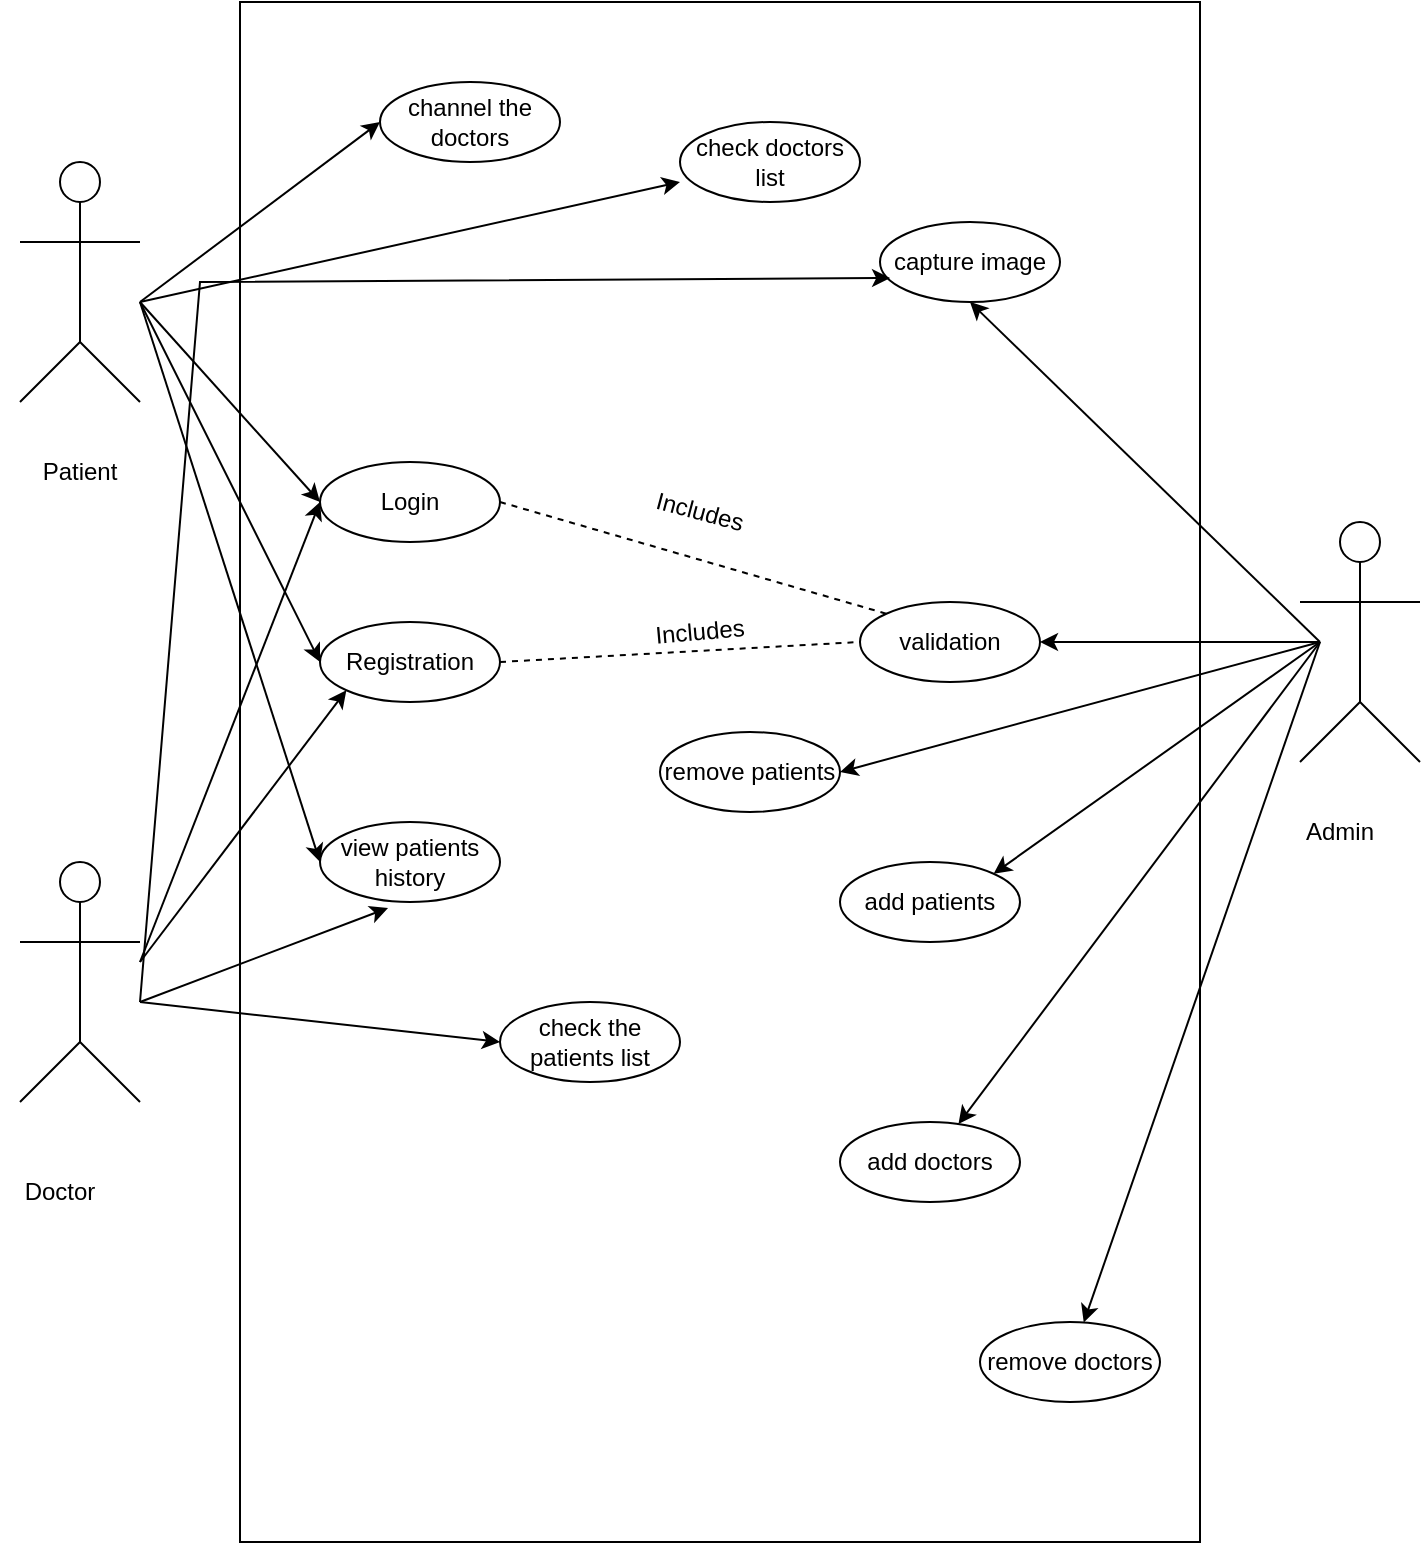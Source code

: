 <mxfile version="21.2.1" type="device">
  <diagram name="Page-1" id="vvM3PbZOgUEViJXbgw5Z">
    <mxGraphModel dx="712" dy="845" grid="1" gridSize="10" guides="1" tooltips="1" connect="1" arrows="1" fold="1" page="1" pageScale="1" pageWidth="850" pageHeight="1100" math="0" shadow="0">
      <root>
        <mxCell id="0" />
        <mxCell id="1" parent="0" />
        <mxCell id="vy2OLrZe60l9LJFTgqZ--2" value="" style="rounded=0;whiteSpace=wrap;html=1;" vertex="1" parent="1">
          <mxGeometry x="160" y="40" width="480" height="770" as="geometry" />
        </mxCell>
        <mxCell id="vy2OLrZe60l9LJFTgqZ--3" value="" style="ellipse;whiteSpace=wrap;html=1;" vertex="1" parent="1">
          <mxGeometry x="70" y="120" width="20" height="20" as="geometry" />
        </mxCell>
        <mxCell id="vy2OLrZe60l9LJFTgqZ--4" value="" style="endArrow=none;html=1;rounded=0;entryX=0.5;entryY=1;entryDx=0;entryDy=0;" edge="1" parent="1" target="vy2OLrZe60l9LJFTgqZ--3">
          <mxGeometry width="50" height="50" relative="1" as="geometry">
            <mxPoint x="80" y="210" as="sourcePoint" />
            <mxPoint x="290" y="380" as="targetPoint" />
          </mxGeometry>
        </mxCell>
        <mxCell id="vy2OLrZe60l9LJFTgqZ--5" value="" style="endArrow=none;html=1;rounded=0;" edge="1" parent="1">
          <mxGeometry width="50" height="50" relative="1" as="geometry">
            <mxPoint x="50" y="160" as="sourcePoint" />
            <mxPoint x="110" y="160" as="targetPoint" />
          </mxGeometry>
        </mxCell>
        <mxCell id="vy2OLrZe60l9LJFTgqZ--6" value="" style="endArrow=none;html=1;rounded=0;" edge="1" parent="1">
          <mxGeometry width="50" height="50" relative="1" as="geometry">
            <mxPoint x="50" y="240" as="sourcePoint" />
            <mxPoint x="110" y="240" as="targetPoint" />
            <Array as="points">
              <mxPoint x="80" y="210" />
            </Array>
          </mxGeometry>
        </mxCell>
        <mxCell id="vy2OLrZe60l9LJFTgqZ--7" value="" style="ellipse;whiteSpace=wrap;html=1;" vertex="1" parent="1">
          <mxGeometry x="70" y="470" width="20" height="20" as="geometry" />
        </mxCell>
        <mxCell id="vy2OLrZe60l9LJFTgqZ--8" value="" style="endArrow=none;html=1;rounded=0;entryX=0.5;entryY=1;entryDx=0;entryDy=0;" edge="1" parent="1" target="vy2OLrZe60l9LJFTgqZ--7">
          <mxGeometry width="50" height="50" relative="1" as="geometry">
            <mxPoint x="80" y="560" as="sourcePoint" />
            <mxPoint x="290" y="730" as="targetPoint" />
          </mxGeometry>
        </mxCell>
        <mxCell id="vy2OLrZe60l9LJFTgqZ--9" value="" style="endArrow=none;html=1;rounded=0;" edge="1" parent="1">
          <mxGeometry width="50" height="50" relative="1" as="geometry">
            <mxPoint x="50" y="510" as="sourcePoint" />
            <mxPoint x="110" y="510" as="targetPoint" />
          </mxGeometry>
        </mxCell>
        <mxCell id="vy2OLrZe60l9LJFTgqZ--10" value="" style="endArrow=none;html=1;rounded=0;" edge="1" parent="1">
          <mxGeometry width="50" height="50" relative="1" as="geometry">
            <mxPoint x="50" y="590" as="sourcePoint" />
            <mxPoint x="110" y="590" as="targetPoint" />
            <Array as="points">
              <mxPoint x="80" y="560" />
            </Array>
          </mxGeometry>
        </mxCell>
        <mxCell id="vy2OLrZe60l9LJFTgqZ--11" value="" style="ellipse;whiteSpace=wrap;html=1;" vertex="1" parent="1">
          <mxGeometry x="710" y="300" width="20" height="20" as="geometry" />
        </mxCell>
        <mxCell id="vy2OLrZe60l9LJFTgqZ--12" value="" style="endArrow=none;html=1;rounded=0;entryX=0.5;entryY=1;entryDx=0;entryDy=0;" edge="1" parent="1" target="vy2OLrZe60l9LJFTgqZ--11">
          <mxGeometry width="50" height="50" relative="1" as="geometry">
            <mxPoint x="720" y="390" as="sourcePoint" />
            <mxPoint x="930" y="560" as="targetPoint" />
          </mxGeometry>
        </mxCell>
        <mxCell id="vy2OLrZe60l9LJFTgqZ--13" value="" style="endArrow=none;html=1;rounded=0;" edge="1" parent="1">
          <mxGeometry width="50" height="50" relative="1" as="geometry">
            <mxPoint x="690" y="340" as="sourcePoint" />
            <mxPoint x="750" y="340" as="targetPoint" />
          </mxGeometry>
        </mxCell>
        <mxCell id="vy2OLrZe60l9LJFTgqZ--14" value="" style="endArrow=none;html=1;rounded=0;" edge="1" parent="1">
          <mxGeometry width="50" height="50" relative="1" as="geometry">
            <mxPoint x="690" y="420" as="sourcePoint" />
            <mxPoint x="750" y="420" as="targetPoint" />
            <Array as="points">
              <mxPoint x="720" y="390" />
            </Array>
          </mxGeometry>
        </mxCell>
        <mxCell id="vy2OLrZe60l9LJFTgqZ--15" value="Patient" style="text;html=1;strokeColor=none;fillColor=none;align=center;verticalAlign=middle;whiteSpace=wrap;rounded=0;" vertex="1" parent="1">
          <mxGeometry x="50" y="260" width="60" height="30" as="geometry" />
        </mxCell>
        <mxCell id="vy2OLrZe60l9LJFTgqZ--16" value="Doctor" style="text;html=1;strokeColor=none;fillColor=none;align=center;verticalAlign=middle;whiteSpace=wrap;rounded=0;" vertex="1" parent="1">
          <mxGeometry x="40" y="620" width="60" height="30" as="geometry" />
        </mxCell>
        <mxCell id="vy2OLrZe60l9LJFTgqZ--17" value="Admin" style="text;html=1;strokeColor=none;fillColor=none;align=center;verticalAlign=middle;whiteSpace=wrap;rounded=0;" vertex="1" parent="1">
          <mxGeometry x="680" y="440" width="60" height="30" as="geometry" />
        </mxCell>
        <mxCell id="vy2OLrZe60l9LJFTgqZ--18" value="Registration" style="ellipse;whiteSpace=wrap;html=1;" vertex="1" parent="1">
          <mxGeometry x="200" y="350" width="90" height="40" as="geometry" />
        </mxCell>
        <mxCell id="vy2OLrZe60l9LJFTgqZ--20" value="Login" style="ellipse;whiteSpace=wrap;html=1;" vertex="1" parent="1">
          <mxGeometry x="200" y="270" width="90" height="40" as="geometry" />
        </mxCell>
        <mxCell id="vy2OLrZe60l9LJFTgqZ--21" value="validation" style="ellipse;whiteSpace=wrap;html=1;" vertex="1" parent="1">
          <mxGeometry x="470" y="340" width="90" height="40" as="geometry" />
        </mxCell>
        <mxCell id="vy2OLrZe60l9LJFTgqZ--22" value="" style="endArrow=classic;html=1;rounded=0;entryX=0;entryY=0.5;entryDx=0;entryDy=0;" edge="1" parent="1" target="vy2OLrZe60l9LJFTgqZ--20">
          <mxGeometry width="50" height="50" relative="1" as="geometry">
            <mxPoint x="110" y="190" as="sourcePoint" />
            <mxPoint x="400" y="410" as="targetPoint" />
          </mxGeometry>
        </mxCell>
        <mxCell id="vy2OLrZe60l9LJFTgqZ--23" value="" style="endArrow=classic;html=1;rounded=0;entryX=0;entryY=0.5;entryDx=0;entryDy=0;" edge="1" parent="1" target="vy2OLrZe60l9LJFTgqZ--18">
          <mxGeometry width="50" height="50" relative="1" as="geometry">
            <mxPoint x="110" y="190" as="sourcePoint" />
            <mxPoint x="400" y="410" as="targetPoint" />
          </mxGeometry>
        </mxCell>
        <mxCell id="vy2OLrZe60l9LJFTgqZ--24" value="" style="endArrow=none;dashed=1;html=1;rounded=0;exitX=1;exitY=0.5;exitDx=0;exitDy=0;entryX=0;entryY=0.5;entryDx=0;entryDy=0;" edge="1" parent="1" source="vy2OLrZe60l9LJFTgqZ--18" target="vy2OLrZe60l9LJFTgqZ--21">
          <mxGeometry width="50" height="50" relative="1" as="geometry">
            <mxPoint x="350" y="460" as="sourcePoint" />
            <mxPoint x="400" y="410" as="targetPoint" />
          </mxGeometry>
        </mxCell>
        <mxCell id="vy2OLrZe60l9LJFTgqZ--25" value="" style="endArrow=classic;html=1;rounded=0;entryX=1;entryY=0.5;entryDx=0;entryDy=0;" edge="1" parent="1" target="vy2OLrZe60l9LJFTgqZ--21">
          <mxGeometry width="50" height="50" relative="1" as="geometry">
            <mxPoint x="700" y="360" as="sourcePoint" />
            <mxPoint x="400" y="410" as="targetPoint" />
          </mxGeometry>
        </mxCell>
        <mxCell id="vy2OLrZe60l9LJFTgqZ--26" value="" style="endArrow=none;dashed=1;html=1;rounded=0;exitX=1;exitY=0.5;exitDx=0;exitDy=0;entryX=0;entryY=0;entryDx=0;entryDy=0;" edge="1" parent="1" source="vy2OLrZe60l9LJFTgqZ--20" target="vy2OLrZe60l9LJFTgqZ--21">
          <mxGeometry width="50" height="50" relative="1" as="geometry">
            <mxPoint x="350" y="460" as="sourcePoint" />
            <mxPoint x="400" y="410" as="targetPoint" />
          </mxGeometry>
        </mxCell>
        <mxCell id="vy2OLrZe60l9LJFTgqZ--27" value="Includes" style="text;html=1;strokeColor=none;fillColor=none;align=center;verticalAlign=middle;whiteSpace=wrap;rounded=0;rotation=15;" vertex="1" parent="1">
          <mxGeometry x="360" y="280" width="60" height="30" as="geometry" />
        </mxCell>
        <mxCell id="vy2OLrZe60l9LJFTgqZ--28" value="Includes" style="text;html=1;strokeColor=none;fillColor=none;align=center;verticalAlign=middle;whiteSpace=wrap;rounded=0;rotation=-5;" vertex="1" parent="1">
          <mxGeometry x="360" y="340" width="60" height="30" as="geometry" />
        </mxCell>
        <mxCell id="vy2OLrZe60l9LJFTgqZ--29" value="view patients history" style="ellipse;whiteSpace=wrap;html=1;" vertex="1" parent="1">
          <mxGeometry x="200" y="450" width="90" height="40" as="geometry" />
        </mxCell>
        <mxCell id="vy2OLrZe60l9LJFTgqZ--30" value="" style="endArrow=classic;html=1;rounded=0;entryX=0;entryY=0.5;entryDx=0;entryDy=0;" edge="1" parent="1" target="vy2OLrZe60l9LJFTgqZ--29">
          <mxGeometry width="50" height="50" relative="1" as="geometry">
            <mxPoint x="110" y="190" as="sourcePoint" />
            <mxPoint x="400" y="400" as="targetPoint" />
          </mxGeometry>
        </mxCell>
        <mxCell id="vy2OLrZe60l9LJFTgqZ--31" value="" style="endArrow=classic;html=1;rounded=0;entryX=0;entryY=0.5;entryDx=0;entryDy=0;" edge="1" parent="1" target="vy2OLrZe60l9LJFTgqZ--20">
          <mxGeometry width="50" height="50" relative="1" as="geometry">
            <mxPoint x="110" y="520" as="sourcePoint" />
            <mxPoint x="400" y="400" as="targetPoint" />
          </mxGeometry>
        </mxCell>
        <mxCell id="vy2OLrZe60l9LJFTgqZ--32" value="" style="endArrow=classic;html=1;rounded=0;entryX=0;entryY=1;entryDx=0;entryDy=0;" edge="1" parent="1" target="vy2OLrZe60l9LJFTgqZ--18">
          <mxGeometry width="50" height="50" relative="1" as="geometry">
            <mxPoint x="110" y="520" as="sourcePoint" />
            <mxPoint x="400" y="400" as="targetPoint" />
          </mxGeometry>
        </mxCell>
        <mxCell id="vy2OLrZe60l9LJFTgqZ--33" value="" style="endArrow=classic;html=1;rounded=0;entryX=0.378;entryY=1.075;entryDx=0;entryDy=0;entryPerimeter=0;" edge="1" parent="1" target="vy2OLrZe60l9LJFTgqZ--29">
          <mxGeometry width="50" height="50" relative="1" as="geometry">
            <mxPoint x="110" y="540" as="sourcePoint" />
            <mxPoint x="400" y="400" as="targetPoint" />
          </mxGeometry>
        </mxCell>
        <mxCell id="vy2OLrZe60l9LJFTgqZ--34" value="capture image" style="ellipse;whiteSpace=wrap;html=1;" vertex="1" parent="1">
          <mxGeometry x="480" y="150" width="90" height="40" as="geometry" />
        </mxCell>
        <mxCell id="vy2OLrZe60l9LJFTgqZ--35" value="" style="endArrow=classic;html=1;rounded=0;entryX=0.5;entryY=1;entryDx=0;entryDy=0;" edge="1" parent="1" target="vy2OLrZe60l9LJFTgqZ--34">
          <mxGeometry width="50" height="50" relative="1" as="geometry">
            <mxPoint x="700" y="360" as="sourcePoint" />
            <mxPoint x="400" y="400" as="targetPoint" />
          </mxGeometry>
        </mxCell>
        <mxCell id="vy2OLrZe60l9LJFTgqZ--36" value="" style="endArrow=classic;html=1;rounded=0;entryX=0.056;entryY=0.7;entryDx=0;entryDy=0;entryPerimeter=0;" edge="1" parent="1" target="vy2OLrZe60l9LJFTgqZ--34">
          <mxGeometry width="50" height="50" relative="1" as="geometry">
            <mxPoint x="110" y="540" as="sourcePoint" />
            <mxPoint x="400" y="400" as="targetPoint" />
            <Array as="points">
              <mxPoint x="140" y="180" />
            </Array>
          </mxGeometry>
        </mxCell>
        <mxCell id="vy2OLrZe60l9LJFTgqZ--37" value="channel the doctors" style="ellipse;whiteSpace=wrap;html=1;" vertex="1" parent="1">
          <mxGeometry x="230" y="80" width="90" height="40" as="geometry" />
        </mxCell>
        <mxCell id="vy2OLrZe60l9LJFTgqZ--38" value="" style="endArrow=classic;html=1;rounded=0;entryX=0;entryY=0.5;entryDx=0;entryDy=0;" edge="1" parent="1" target="vy2OLrZe60l9LJFTgqZ--37">
          <mxGeometry width="50" height="50" relative="1" as="geometry">
            <mxPoint x="110" y="190" as="sourcePoint" />
            <mxPoint x="400" y="400" as="targetPoint" />
          </mxGeometry>
        </mxCell>
        <mxCell id="vy2OLrZe60l9LJFTgqZ--39" value="check the patients list" style="ellipse;whiteSpace=wrap;html=1;" vertex="1" parent="1">
          <mxGeometry x="290" y="540" width="90" height="40" as="geometry" />
        </mxCell>
        <mxCell id="vy2OLrZe60l9LJFTgqZ--40" value="" style="endArrow=classic;html=1;rounded=0;entryX=0;entryY=0.5;entryDx=0;entryDy=0;" edge="1" parent="1" target="vy2OLrZe60l9LJFTgqZ--39">
          <mxGeometry width="50" height="50" relative="1" as="geometry">
            <mxPoint x="110" y="540" as="sourcePoint" />
            <mxPoint x="400" y="390" as="targetPoint" />
          </mxGeometry>
        </mxCell>
        <mxCell id="vy2OLrZe60l9LJFTgqZ--41" value="add patients" style="ellipse;whiteSpace=wrap;html=1;" vertex="1" parent="1">
          <mxGeometry x="460" y="470" width="90" height="40" as="geometry" />
        </mxCell>
        <mxCell id="vy2OLrZe60l9LJFTgqZ--42" value="add doctors" style="ellipse;whiteSpace=wrap;html=1;" vertex="1" parent="1">
          <mxGeometry x="460" y="600" width="90" height="40" as="geometry" />
        </mxCell>
        <mxCell id="vy2OLrZe60l9LJFTgqZ--44" value="remove patients" style="ellipse;whiteSpace=wrap;html=1;" vertex="1" parent="1">
          <mxGeometry x="370" y="405" width="90" height="40" as="geometry" />
        </mxCell>
        <mxCell id="vy2OLrZe60l9LJFTgqZ--45" value="remove doctors" style="ellipse;whiteSpace=wrap;html=1;" vertex="1" parent="1">
          <mxGeometry x="530" y="700" width="90" height="40" as="geometry" />
        </mxCell>
        <mxCell id="vy2OLrZe60l9LJFTgqZ--46" value="" style="endArrow=classic;html=1;rounded=0;entryX=1;entryY=0.5;entryDx=0;entryDy=0;" edge="1" parent="1" target="vy2OLrZe60l9LJFTgqZ--44">
          <mxGeometry width="50" height="50" relative="1" as="geometry">
            <mxPoint x="700" y="360" as="sourcePoint" />
            <mxPoint x="400" y="380" as="targetPoint" />
          </mxGeometry>
        </mxCell>
        <mxCell id="vy2OLrZe60l9LJFTgqZ--47" value="" style="endArrow=classic;html=1;rounded=0;entryX=1;entryY=0;entryDx=0;entryDy=0;" edge="1" parent="1" target="vy2OLrZe60l9LJFTgqZ--41">
          <mxGeometry width="50" height="50" relative="1" as="geometry">
            <mxPoint x="700" y="360" as="sourcePoint" />
            <mxPoint x="400" y="380" as="targetPoint" />
          </mxGeometry>
        </mxCell>
        <mxCell id="vy2OLrZe60l9LJFTgqZ--48" value="" style="endArrow=classic;html=1;rounded=0;" edge="1" parent="1" target="vy2OLrZe60l9LJFTgqZ--42">
          <mxGeometry width="50" height="50" relative="1" as="geometry">
            <mxPoint x="700" y="360" as="sourcePoint" />
            <mxPoint x="400" y="380" as="targetPoint" />
          </mxGeometry>
        </mxCell>
        <mxCell id="vy2OLrZe60l9LJFTgqZ--49" value="" style="endArrow=classic;html=1;rounded=0;" edge="1" parent="1" target="vy2OLrZe60l9LJFTgqZ--45">
          <mxGeometry width="50" height="50" relative="1" as="geometry">
            <mxPoint x="700" y="360" as="sourcePoint" />
            <mxPoint x="400" y="380" as="targetPoint" />
          </mxGeometry>
        </mxCell>
        <mxCell id="vy2OLrZe60l9LJFTgqZ--50" value="check doctors list" style="ellipse;whiteSpace=wrap;html=1;" vertex="1" parent="1">
          <mxGeometry x="380" y="100" width="90" height="40" as="geometry" />
        </mxCell>
        <mxCell id="vy2OLrZe60l9LJFTgqZ--51" value="" style="endArrow=classic;html=1;rounded=0;entryX=0;entryY=0.75;entryDx=0;entryDy=0;entryPerimeter=0;" edge="1" parent="1" target="vy2OLrZe60l9LJFTgqZ--50">
          <mxGeometry width="50" height="50" relative="1" as="geometry">
            <mxPoint x="110" y="190" as="sourcePoint" />
            <mxPoint x="320" y="120" as="targetPoint" />
          </mxGeometry>
        </mxCell>
      </root>
    </mxGraphModel>
  </diagram>
</mxfile>
